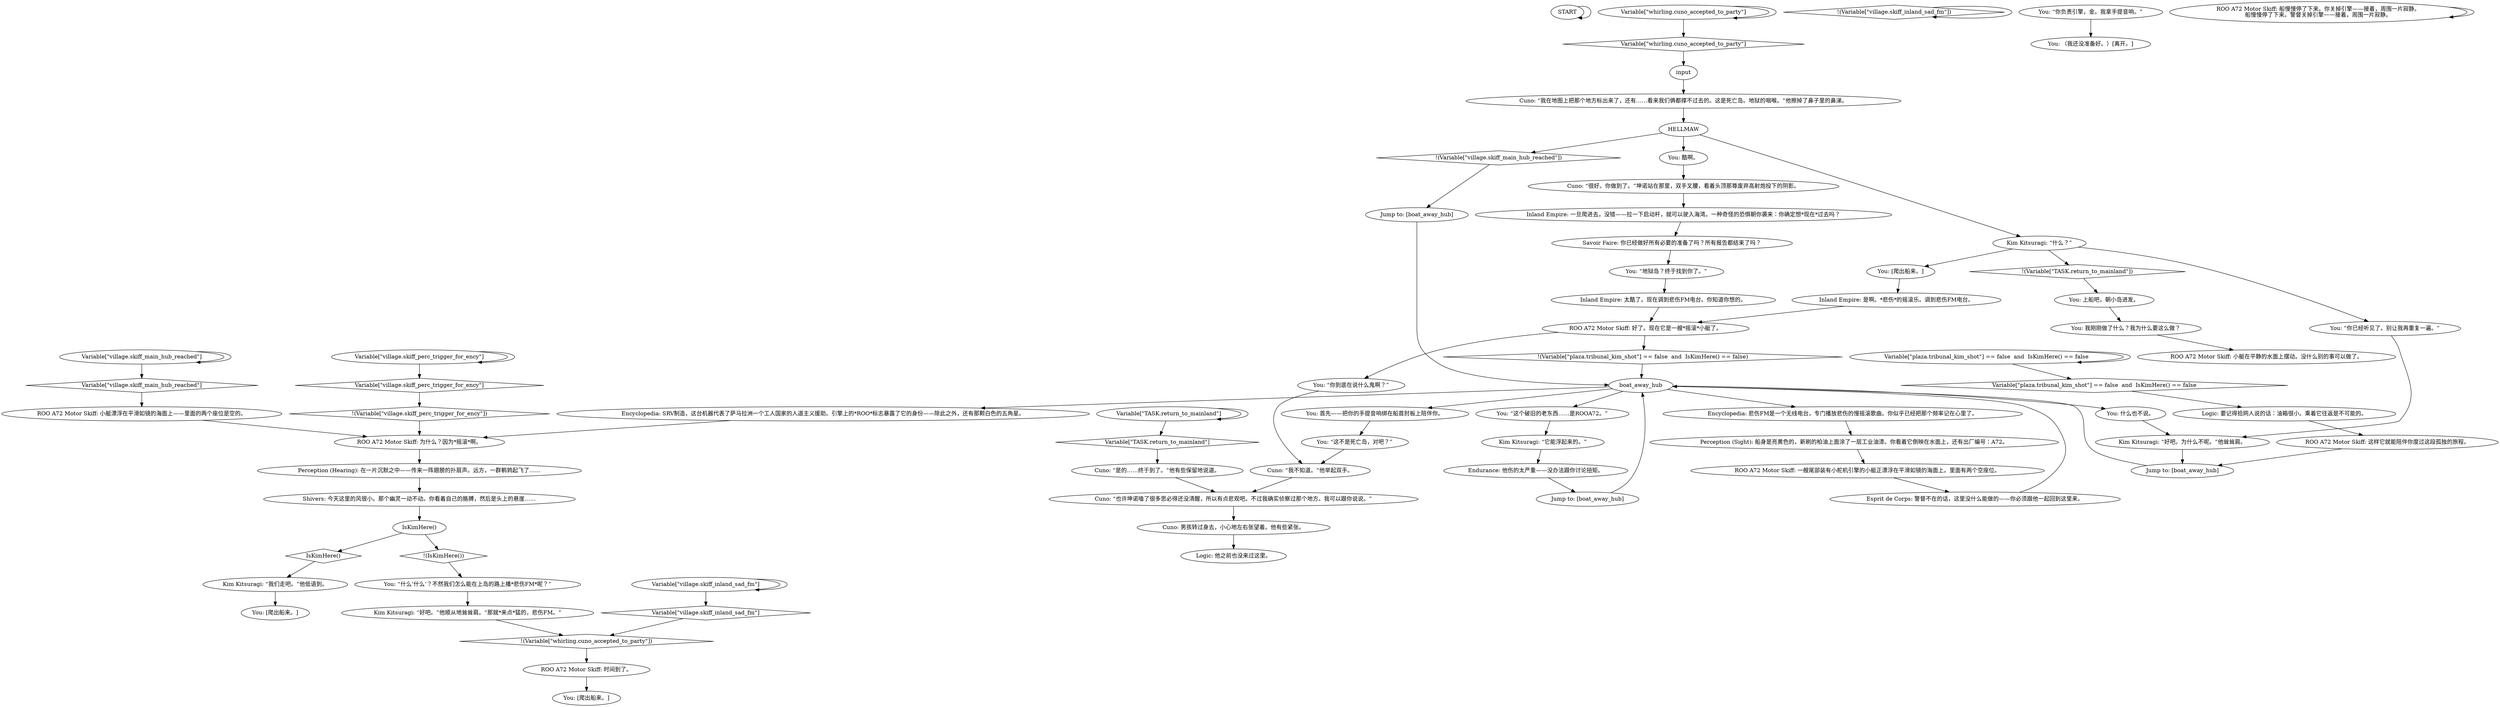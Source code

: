 # VILLAGE / BOAT
# This is the boat you can get from the Net picker. This boat takes you to the Sea Fortress island.VILLAGE ORB / ask boat from netpicker
# ==================================================
digraph G {
	  0 [label="START"];
	  1 [label="input"];
	  2 [label="Cuno: “很好。你做到了。”坤诺站在那里，双手叉腰，看着头顶那尊废弃高射炮投下的阴影。"];
	  3 [label="ROO A72 Motor Skiff: 这样它就能陪伴你度过这段孤独的旅程。"];
	  4 [label="Variable[\"plaza.tribunal_kim_shot\"] == false  and  IsKimHere() == false"];
	  5 [label="Variable[\"plaza.tribunal_kim_shot\"] == false  and  IsKimHere() == false", shape=diamond];
	  6 [label="!(Variable[\"plaza.tribunal_kim_shot\"] == false  and  IsKimHere() == false)", shape=diamond];
	  7 [label="You: 酷啊。"];
	  8 [label="You: “这不是死亡岛，对吧？”"];
	  9 [label="ROO A72 Motor Skiff: 好了。现在它是一艘*摇滚*小艇了。"];
	  10 [label="Variable[\"village.skiff_inland_sad_fm\"]"];
	  11 [label="Variable[\"village.skiff_inland_sad_fm\"]", shape=diamond];
	  12 [label="!(Variable[\"village.skiff_inland_sad_fm\"])", shape=diamond];
	  13 [label="Jump to: [boat_away_hub]"];
	  14 [label="ROO A72 Motor Skiff: 一艘尾部装有小舵机引擎的小艇正漂浮在平滑如镜的海面上。里面有两个空座位。"];
	  15 [label="Variable[\"village.skiff_perc_trigger_for_ency\"]"];
	  16 [label="Variable[\"village.skiff_perc_trigger_for_ency\"]", shape=diamond];
	  17 [label="!(Variable[\"village.skiff_perc_trigger_for_ency\"])", shape=diamond];
	  18 [label="Encyclopedia: SRV制造，这台机器代表了萨马拉洲一个工人国家的人道主义援助。引擎上的*ROO*标志暴露了它的身份——除此之外，还有那颗白色的五角星。"];
	  19 [label="You: （我还没准备好。）[离开。]"];
	  20 [label="Kim Kitsuragi: “什么？”"];
	  21 [label="You: “你到底在说什么鬼啊？”"];
	  22 [label="You: 我刚刚做了什么？我为什么要这么做？"];
	  23 [label="ROO A72 Motor Skiff: 船慢慢停了下来。你关掉引擎——接着，周围一片寂静。\n船慢慢停了下来。警督关掉引擎——接着，周围一片寂静。"];
	  24 [label="Perception (Hearing): 在一片沉默之中——传来一阵翅膀的扑扇声。远方，一群鹌鹑起飞了……"];
	  25 [label="Inland Empire: 是啊。*悲伤*的摇滚乐。调到悲伤FM电台。"];
	  26 [label="Cuno: “我在地图上把那个地方标出来了，还有……看来我们俩都撑不过去的。这是死亡岛。地狱的咽喉。”他擦掉了鼻子里的鼻涕。"];
	  27 [label="Variable[\"TASK.return_to_mainland\"]"];
	  28 [label="Variable[\"TASK.return_to_mainland\"]", shape=diamond];
	  29 [label="!(Variable[\"TASK.return_to_mainland\"])", shape=diamond];
	  30 [label="You: “你已经听见了。别让我再重复一遍。”"];
	  31 [label="You: 什么也不说。"];
	  32 [label="You: 上船吧，朝小岛进发。"];
	  33 [label="Variable[\"village.skiff_main_hub_reached\"]"];
	  34 [label="Variable[\"village.skiff_main_hub_reached\"]", shape=diamond];
	  35 [label="!(Variable[\"village.skiff_main_hub_reached\"])", shape=diamond];
	  36 [label="You: “地狱岛？终于找到你了。”"];
	  37 [label="Logic: 要记得拾网人说的话：油箱很小。乘着它往返是不可能的。"];
	  38 [label="Esprit de Corps: 警督不在的话，这里没什么能做的——你必须跟他一起回到这里来。"];
	  39 [label="Perception (Sight): 船身是亮黄色的，新刷的柏油上面涂了一层工业油漆。你看着它倒映在水面上，还有出厂编号：A72。"];
	  40 [label="Jump to: [boat_away_hub]"];
	  41 [label="Inland Empire: 太酷了。现在调到悲伤FM电台。你知道你想的。"];
	  42 [label="Cuno: “是的……终于到了。”他有些保留地说道。"];
	  43 [label="ROO A72 Motor Skiff: 小艇在平静的水面上摆动。没什么别的事可以做了。"];
	  44 [label="ROO A72 Motor Skiff: 为什么？因为*摇滚*啊。"];
	  45 [label="Inland Empire: 一旦爬进去，没错——拉一下启动杆，就可以驶入海湾。一种奇怪的恐惧朝你袭来：你确定想*现在*过去吗？"];
	  46 [label="You: [爬出船来。]"];
	  47 [label="You: “什么‘什么’？不然我们怎么能在上岛的路上播*悲伤FM*呢？”"];
	  48 [label="Variable[\"whirling.cuno_accepted_to_party\"]"];
	  49 [label="Variable[\"whirling.cuno_accepted_to_party\"]", shape=diamond];
	  50 [label="!(Variable[\"whirling.cuno_accepted_to_party\"])", shape=diamond];
	  51 [label="Encyclopedia: 悲伤FM是一个无线电台，专门播放悲伤的慢摇滚歌曲。你似乎已经把那个频率记在心里了。"];
	  52 [label="You: “你负责引擎，金。我拿手提音响。”"];
	  53 [label="HELLMAW"];
	  54 [label="Kim Kitsuragi: “它能浮起来的。”"];
	  55 [label="Jump to: [boat_away_hub]"];
	  56 [label="Shivers: 今天这里的风很小。那个幽灵一动不动。你看着自己的胳膊，然后是头上的悬崖……"];
	  57 [label="Kim Kitsuragi: “我们走吧。”他低语到。"];
	  58 [label="IsKimHere()"];
	  59 [label="IsKimHere()", shape=diamond];
	  60 [label="!(IsKimHere())", shape=diamond];
	  61 [label="Savoir Faire: 你已经做好所有必要的准备了吗？所有报告都结束了吗？"];
	  62 [label="boat_away_hub"];
	  63 [label="You: “这个破旧的老东西……是ROOA72。”"];
	  64 [label="Kim Kitsuragi: “好吧。”他顺从地耸耸肩。“那就*来点*猛的，悲伤FM。”"];
	  65 [label="Cuno: “也许坤诺嗑了很多思必得还没清醒，所以有点悲观吧。不过我确实侦察过那个地方。我可以跟你说说。”"];
	  66 [label="Cuno: 男孩转过身去，小心地左右张望着。他有些紧张。"];
	  67 [label="Logic: 他之前也没来过这里。"];
	  68 [label="You: 首先——把你的手提音响绑在船首肘板上陪伴你。"];
	  69 [label="You: [爬出船来。]"];
	  70 [label="ROO A72 Motor Skiff: 小艇漂浮在平滑如镜的海面上——里面的两个座位是空的。"];
	  71 [label="You: [爬出船来。]"];
	  72 [label="Endurance: 他伤的太严重——没办法跟你讨论扭矩。"];
	  73 [label="Cuno: “我不知道。”他举起双手。"];
	  74 [label="ROO A72 Motor Skiff: 时间到了。"];
	  75 [label="Kim Kitsuragi: “好吧。为什么不呢。”他耸耸肩。"];
	  0 -> 0
	  1 -> 26
	  2 -> 45
	  3 -> 40
	  4 -> 4
	  4 -> 5
	  5 -> 37
	  6 -> 62
	  7 -> 2
	  8 -> 73
	  9 -> 21
	  9 -> 6
	  10 -> 10
	  10 -> 11
	  11 -> 50
	  12 -> 12
	  13 -> 62
	  14 -> 38
	  15 -> 16
	  15 -> 15
	  16 -> 17
	  17 -> 44
	  18 -> 44
	  20 -> 29
	  20 -> 46
	  20 -> 30
	  21 -> 73
	  22 -> 43
	  23 -> 23
	  24 -> 56
	  25 -> 9
	  26 -> 53
	  27 -> 27
	  27 -> 28
	  28 -> 42
	  29 -> 32
	  30 -> 75
	  31 -> 75
	  32 -> 22
	  33 -> 33
	  33 -> 34
	  34 -> 70
	  35 -> 13
	  36 -> 41
	  37 -> 3
	  38 -> 62
	  39 -> 14
	  40 -> 62
	  41 -> 9
	  42 -> 65
	  44 -> 24
	  45 -> 61
	  46 -> 25
	  47 -> 64
	  48 -> 48
	  48 -> 49
	  49 -> 1
	  50 -> 74
	  51 -> 39
	  52 -> 19
	  53 -> 35
	  53 -> 20
	  53 -> 7
	  54 -> 72
	  55 -> 62
	  56 -> 58
	  57 -> 69
	  58 -> 59
	  58 -> 60
	  59 -> 57
	  60 -> 47
	  61 -> 36
	  62 -> 68
	  62 -> 18
	  62 -> 51
	  62 -> 63
	  62 -> 31
	  63 -> 54
	  64 -> 50
	  65 -> 66
	  66 -> 67
	  68 -> 8
	  70 -> 44
	  72 -> 55
	  73 -> 65
	  74 -> 71
	  75 -> 40
}

